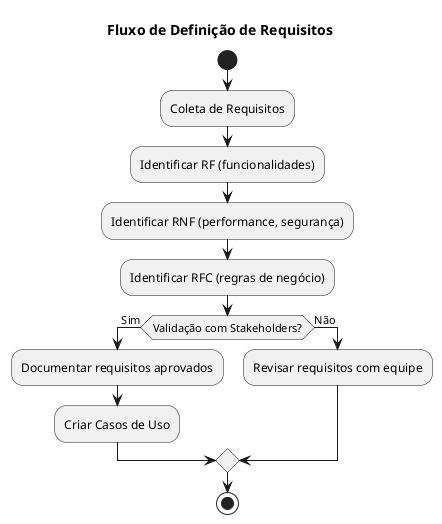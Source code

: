 @startuml fluxo_requisitos
title **Fluxo de Definição de Requisitos**

start
:Coleta de Requisitos;
:Identificar RF (funcionalidades);
:Identificar RNF (performance, segurança);
:Identificar RFC (regras de negócio);

if (Validação com Stakeholders?) then (Sim)
  :Documentar requisitos aprovados;
  :Criar Casos de Uso;
else (Não)
  :Revisar requisitos com equipe;
endif

stop
@enduml
